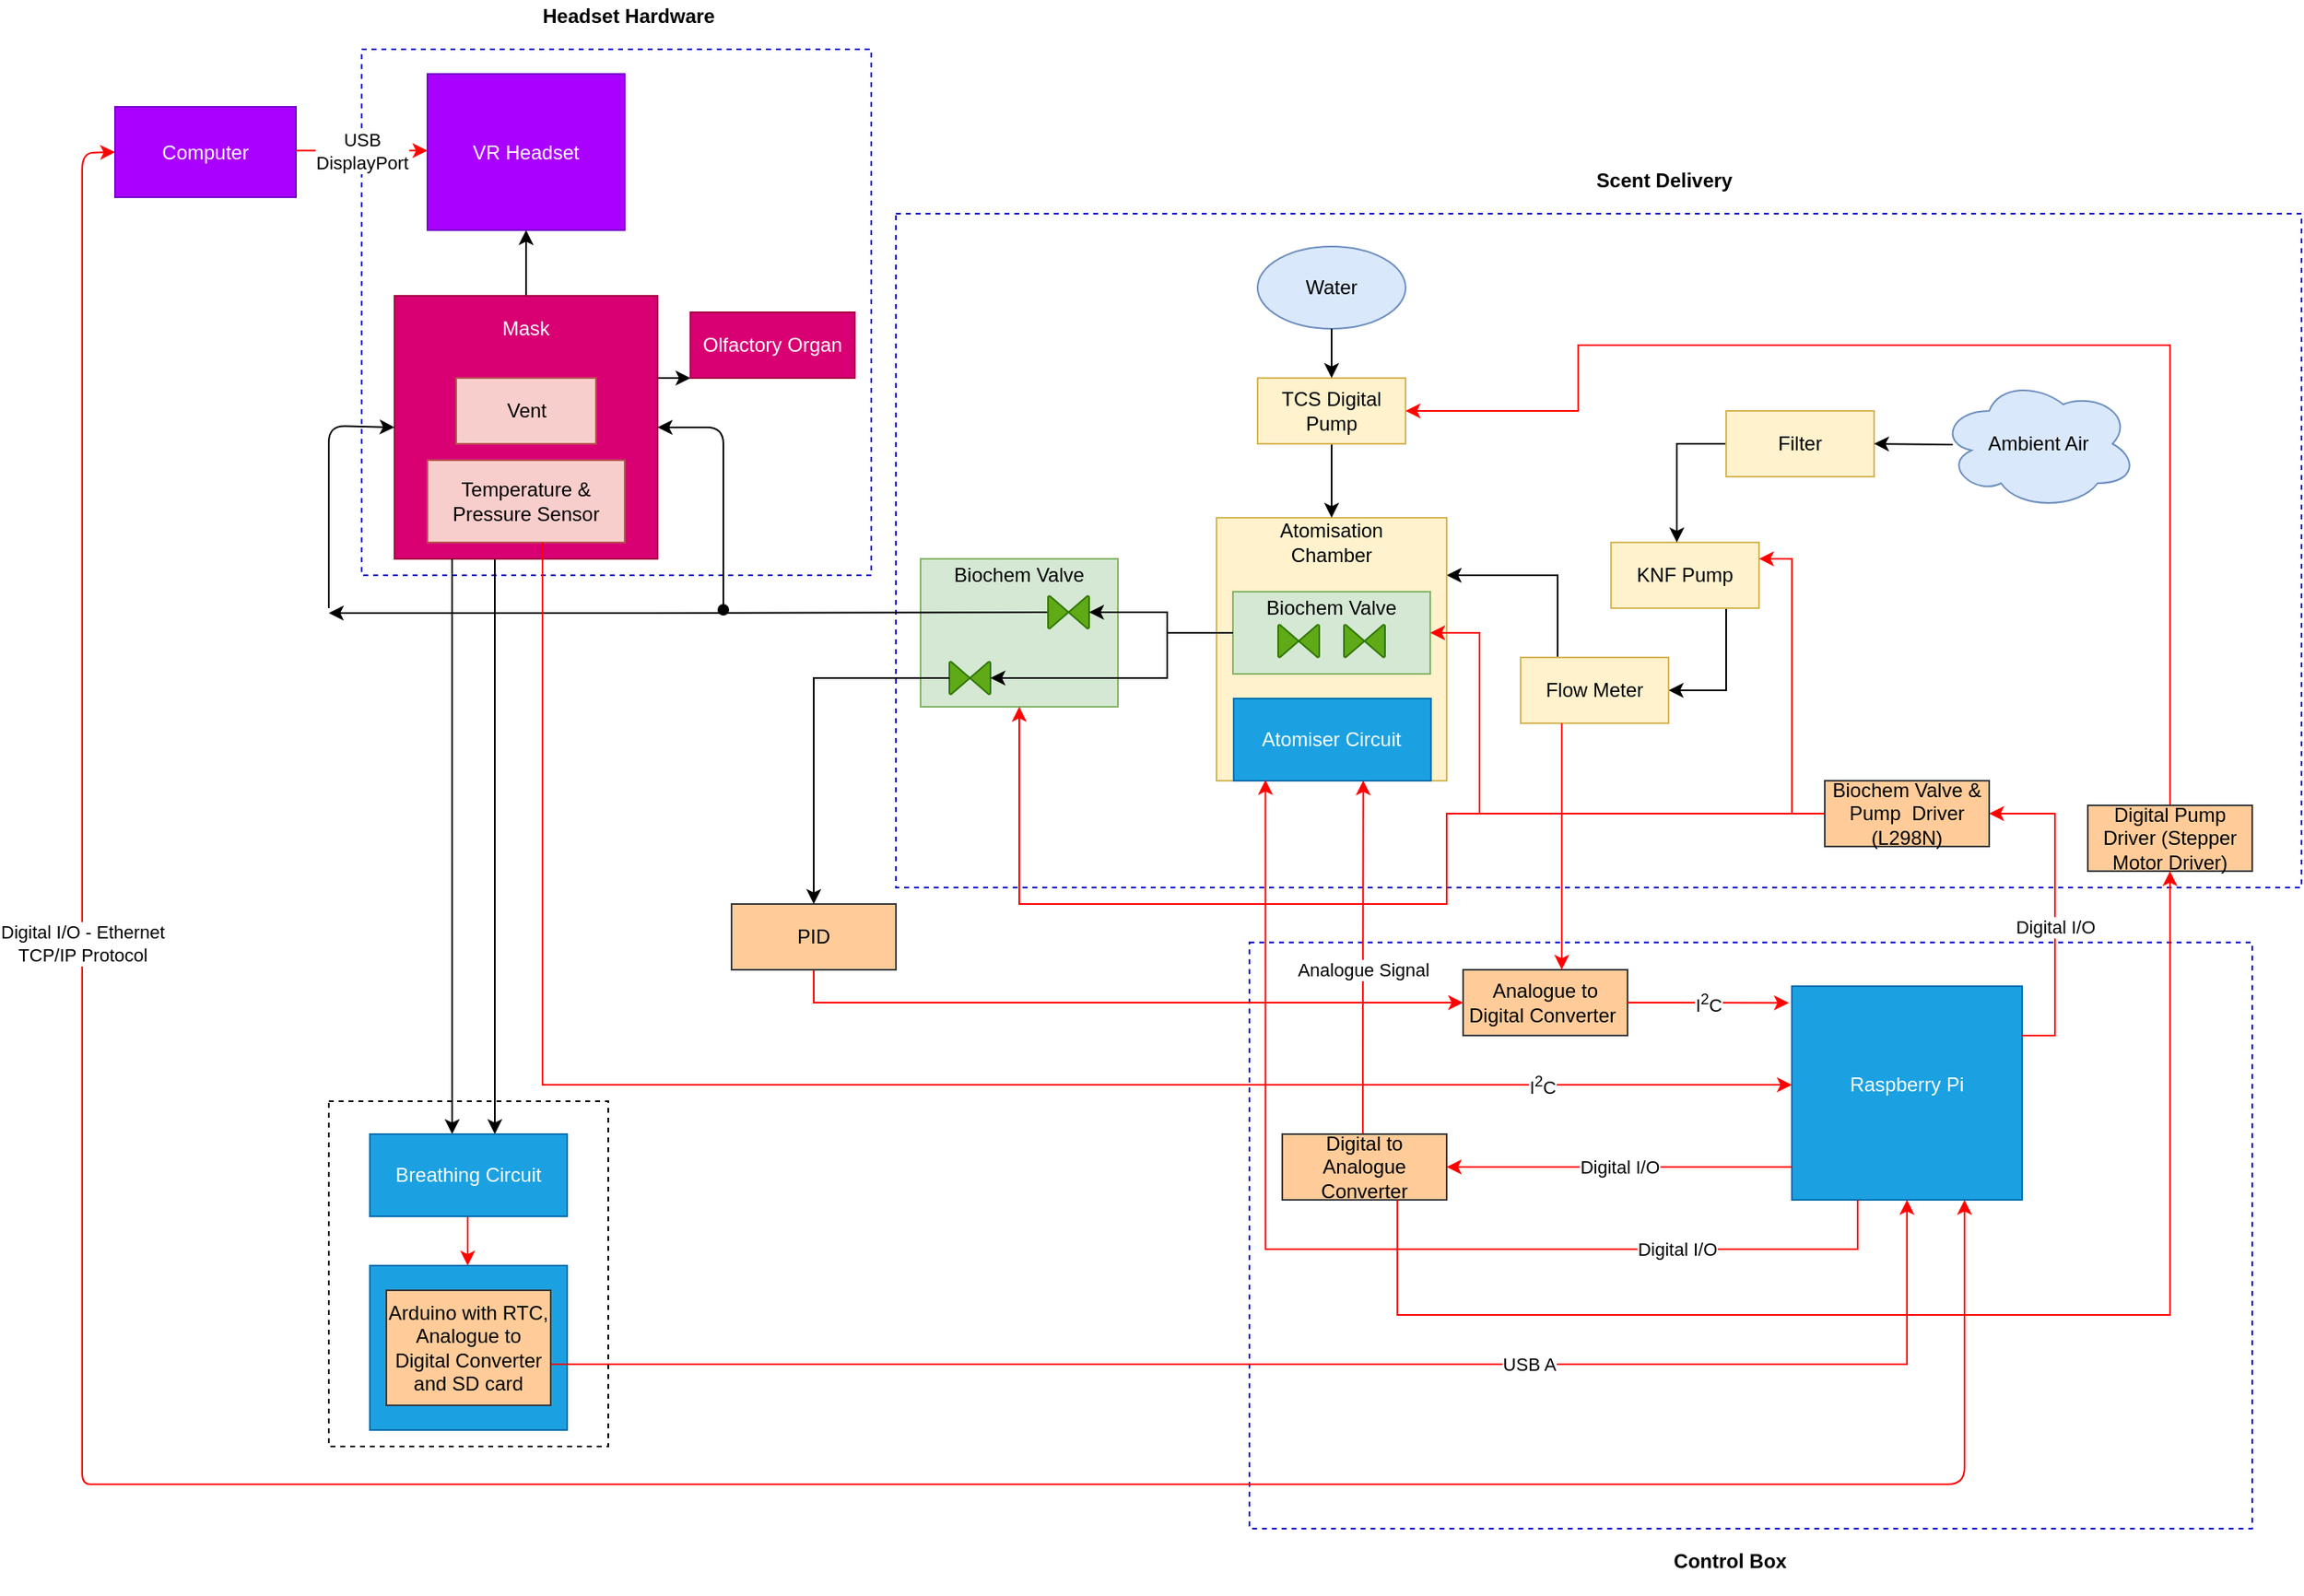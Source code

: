 <mxfile version="12.6.7"><diagram id="UDE54Ki5REJm1dj2dCYk" name="Page-1"><mxGraphModel dx="539" dy="268" grid="1" gridSize="10" guides="1" tooltips="1" connect="1" arrows="1" fold="1" page="1" pageScale="1" pageWidth="1654" pageHeight="1169" math="0" shadow="0"><root><mxCell id="0"/><mxCell id="1" parent="0"/><mxCell id="KsjUvWZrZ6NFEE4TNXLc-52" value="" style="rounded=0;whiteSpace=wrap;html=1;dashed=1;fillColor=none;strokeColor=#0000CC;" parent="1" vertex="1"><mxGeometry x="860" y="583.33" width="610" height="356.67" as="geometry"/></mxCell><mxCell id="KsjUvWZrZ6NFEE4TNXLc-51" value="" style="rounded=0;whiteSpace=wrap;html=1;dashed=1;fillColor=none;strokeColor=#0000CC;" parent="1" vertex="1"><mxGeometry x="645" y="140" width="855" height="410" as="geometry"/></mxCell><mxCell id="KsjUvWZrZ6NFEE4TNXLc-16" value="" style="rounded=0;whiteSpace=wrap;html=1;dashed=1;fillColor=none;strokeColor=#0000CC;" parent="1" vertex="1"><mxGeometry x="320" y="40" width="310" height="320" as="geometry"/></mxCell><mxCell id="5q2PD9EDrP_lLmSWRqvr-12" value="" style="rounded=0;whiteSpace=wrap;html=1;dashed=1;fillColor=none;" parent="1" vertex="1"><mxGeometry x="300" y="680" width="170" height="210" as="geometry"/></mxCell><mxCell id="lvZ3yqOvPhswtfRdHpcg-43" value="" style="edgeStyle=orthogonalEdgeStyle;rounded=0;orthogonalLoop=1;jettySize=auto;html=1;" parent="1" source="lvZ3yqOvPhswtfRdHpcg-1" target="lvZ3yqOvPhswtfRdHpcg-13" edge="1"><mxGeometry relative="1" as="geometry"><Array as="points"><mxPoint x="1150" y="430"/></Array></mxGeometry></mxCell><mxCell id="lvZ3yqOvPhswtfRdHpcg-1" value="KNF Pump" style="rounded=0;whiteSpace=wrap;html=1;fillColor=#fff2cc;strokeColor=#d6b656;" parent="1" vertex="1"><mxGeometry x="1080" y="340" width="90" height="40" as="geometry"/></mxCell><mxCell id="lvZ3yqOvPhswtfRdHpcg-44" value="" style="edgeStyle=orthogonalEdgeStyle;rounded=0;orthogonalLoop=1;jettySize=auto;html=1;" parent="1" source="lvZ3yqOvPhswtfRdHpcg-3" target="lvZ3yqOvPhswtfRdHpcg-1" edge="1"><mxGeometry relative="1" as="geometry"><Array as="points"><mxPoint x="1120" y="280"/></Array></mxGeometry></mxCell><mxCell id="lvZ3yqOvPhswtfRdHpcg-3" value="Filter" style="rounded=0;whiteSpace=wrap;html=1;fillColor=#fff2cc;strokeColor=#d6b656;" parent="1" vertex="1"><mxGeometry x="1150" y="260" width="90" height="40" as="geometry"/></mxCell><mxCell id="lvZ3yqOvPhswtfRdHpcg-7" value="" style="endArrow=classic;html=1;exitX=0.065;exitY=0.506;exitDx=0;exitDy=0;exitPerimeter=0;" parent="1" source="lvZ3yqOvPhswtfRdHpcg-9" edge="1"><mxGeometry width="50" height="50" relative="1" as="geometry"><mxPoint x="1190" y="280" as="sourcePoint"/><mxPoint x="1240" y="280" as="targetPoint"/></mxGeometry></mxCell><mxCell id="lvZ3yqOvPhswtfRdHpcg-9" value="Ambient Air" style="ellipse;shape=cloud;whiteSpace=wrap;html=1;fillColor=#dae8fc;strokeColor=#6c8ebf;" parent="1" vertex="1"><mxGeometry x="1280" y="240" width="120" height="80" as="geometry"/></mxCell><mxCell id="I-spspIl3WtS-gLcuEKm-8" value="" style="edgeStyle=orthogonalEdgeStyle;rounded=0;orthogonalLoop=1;jettySize=auto;html=1;strokeColor=#000000;exitX=0.25;exitY=0;exitDx=0;exitDy=0;" edge="1" parent="1" source="lvZ3yqOvPhswtfRdHpcg-13" target="lvZ3yqOvPhswtfRdHpcg-16"><mxGeometry relative="1" as="geometry"><Array as="points"><mxPoint x="1048" y="360"/></Array></mxGeometry></mxCell><mxCell id="lvZ3yqOvPhswtfRdHpcg-13" value="Flow Meter" style="rounded=0;whiteSpace=wrap;html=1;fillColor=#fff2cc;strokeColor=#d6b656;" parent="1" vertex="1"><mxGeometry x="1025" y="410" width="90" height="40" as="geometry"/></mxCell><mxCell id="lvZ3yqOvPhswtfRdHpcg-23" value="" style="group;fillColor=#fff2cc;strokeColor=#d6b656;" parent="1" vertex="1" connectable="0"><mxGeometry x="840" y="325" width="140.0" height="160" as="geometry"/></mxCell><mxCell id="lvZ3yqOvPhswtfRdHpcg-16" value="&lt;p style=&quot;line-height: 120%&quot;&gt;&lt;br&gt;&lt;/p&gt;" style="rounded=0;whiteSpace=wrap;html=1;align=center;fillColor=#fff2cc;strokeColor=#d6b656;" parent="lvZ3yqOvPhswtfRdHpcg-23" vertex="1"><mxGeometry width="140" height="160" as="geometry"/></mxCell><mxCell id="lvZ3yqOvPhswtfRdHpcg-17" value="Atomisation Chamber" style="text;html=1;strokeColor=none;fillColor=none;align=center;verticalAlign=middle;whiteSpace=wrap;rounded=0;" parent="lvZ3yqOvPhswtfRdHpcg-23" vertex="1"><mxGeometry x="15.14" y="5" width="109.72" height="20" as="geometry"/></mxCell><mxCell id="lvZ3yqOvPhswtfRdHpcg-50" value="" style="group" parent="lvZ3yqOvPhswtfRdHpcg-23" vertex="1" connectable="0"><mxGeometry x="10" y="45" width="120" height="50" as="geometry"/></mxCell><mxCell id="lvZ3yqOvPhswtfRdHpcg-48" value="" style="rounded=0;whiteSpace=wrap;html=1;fillColor=#d5e8d4;strokeColor=#82b366;" parent="lvZ3yqOvPhswtfRdHpcg-50" vertex="1"><mxGeometry width="120" height="50" as="geometry"/></mxCell><mxCell id="lvZ3yqOvPhswtfRdHpcg-49" value="Biochem Valve" style="text;html=1;strokeColor=none;fillColor=none;align=center;verticalAlign=middle;whiteSpace=wrap;rounded=0;" parent="lvZ3yqOvPhswtfRdHpcg-50" vertex="1"><mxGeometry x="15" width="90" height="20" as="geometry"/></mxCell><mxCell id="lvZ3yqOvPhswtfRdHpcg-46" value="" style="verticalLabelPosition=bottom;verticalAlign=top;html=1;shape=mxgraph.flowchart.collate;rotation=-90;fillColor=#60a917;strokeColor=#2D7600;fontColor=#ffffff;" parent="lvZ3yqOvPhswtfRdHpcg-50" vertex="1"><mxGeometry x="70" y="17.5" width="20" height="25" as="geometry"/></mxCell><mxCell id="lvZ3yqOvPhswtfRdHpcg-45" value="" style="verticalLabelPosition=bottom;verticalAlign=top;html=1;shape=mxgraph.flowchart.collate;rotation=-90;fillColor=#60a917;strokeColor=#2D7600;fontColor=#ffffff;" parent="lvZ3yqOvPhswtfRdHpcg-50" vertex="1"><mxGeometry x="30" y="17.5" width="20" height="25" as="geometry"/></mxCell><mxCell id="lvZ3yqOvPhswtfRdHpcg-21" value="Atomiser Circuit" style="rounded=0;whiteSpace=wrap;html=1;fillColor=#1ba1e2;strokeColor=#006EAF;fontColor=#ffffff;" parent="lvZ3yqOvPhswtfRdHpcg-23" vertex="1"><mxGeometry x="10.44" y="110" width="120" height="50" as="geometry"/></mxCell><mxCell id="lvZ3yqOvPhswtfRdHpcg-24" value="Water" style="ellipse;whiteSpace=wrap;html=1;fillColor=#dae8fc;strokeColor=#6c8ebf;" parent="1" vertex="1"><mxGeometry x="865" y="160" width="90" height="50" as="geometry"/></mxCell><mxCell id="5q2PD9EDrP_lLmSWRqvr-20" value="" style="edgeStyle=orthogonalEdgeStyle;rounded=0;orthogonalLoop=1;jettySize=auto;html=1;entryX=0.5;entryY=0;entryDx=0;entryDy=0;" parent="1" source="lvZ3yqOvPhswtfRdHpcg-25" target="lvZ3yqOvPhswtfRdHpcg-16" edge="1"><mxGeometry relative="1" as="geometry"><mxPoint x="844" y="370" as="targetPoint"/></mxGeometry></mxCell><mxCell id="lvZ3yqOvPhswtfRdHpcg-25" value="TCS Digital Pump" style="rounded=0;whiteSpace=wrap;html=1;fillColor=#fff2cc;strokeColor=#d6b656;" parent="1" vertex="1"><mxGeometry x="865.0" y="240" width="90" height="40" as="geometry"/></mxCell><mxCell id="uaSbSQkmHxQ9lY7O9T3P-39" value="" style="edgeStyle=orthogonalEdgeStyle;rounded=0;orthogonalLoop=1;jettySize=auto;html=1;" parent="1" source="lvZ3yqOvPhswtfRdHpcg-37" edge="1"><mxGeometry relative="1" as="geometry"><mxPoint x="401" y="700" as="targetPoint"/><Array as="points"><mxPoint x="401" y="430"/><mxPoint x="401" y="430"/></Array></mxGeometry></mxCell><mxCell id="KsjUvWZrZ6NFEE4TNXLc-8" value="" style="edgeStyle=orthogonalEdgeStyle;rounded=0;orthogonalLoop=1;jettySize=auto;html=1;fontColor=#FFFFFF;" parent="1" source="lvZ3yqOvPhswtfRdHpcg-37" target="5q2PD9EDrP_lLmSWRqvr-92" edge="1"><mxGeometry relative="1" as="geometry"/></mxCell><mxCell id="KsjUvWZrZ6NFEE4TNXLc-13" value="" style="edgeStyle=orthogonalEdgeStyle;rounded=0;orthogonalLoop=1;jettySize=auto;html=1;fontColor=#FFFFFF;" parent="1" source="lvZ3yqOvPhswtfRdHpcg-37" target="KsjUvWZrZ6NFEE4TNXLc-12" edge="1"><mxGeometry relative="1" as="geometry"><Array as="points"><mxPoint x="500" y="220"/><mxPoint x="500" y="220"/></Array></mxGeometry></mxCell><mxCell id="lvZ3yqOvPhswtfRdHpcg-37" value="" style="rounded=0;whiteSpace=wrap;html=1;fillColor=#d80073;strokeColor=#A50040;fontColor=#ffffff;" parent="1" vertex="1"><mxGeometry x="340" y="190" width="160" height="160" as="geometry"/></mxCell><mxCell id="KsjUvWZrZ6NFEE4TNXLc-12" value="Olfactory Organ" style="rounded=0;whiteSpace=wrap;html=1;fillColor=#d80073;strokeColor=#A50040;fontColor=#ffffff;" parent="1" vertex="1"><mxGeometry x="520" y="200" width="100" height="40" as="geometry"/></mxCell><mxCell id="lvZ3yqOvPhswtfRdHpcg-40" value="Temperature &amp;amp; Pressure Sensor" style="rounded=0;whiteSpace=wrap;html=1;fillColor=#f8cecc;strokeColor=#b85450;" parent="1" vertex="1"><mxGeometry x="360" y="290" width="120" height="50" as="geometry"/></mxCell><mxCell id="lvZ3yqOvPhswtfRdHpcg-63" value="" style="group" parent="1" vertex="1" connectable="0"><mxGeometry x="1190" y="610" width="205" height="370" as="geometry"/></mxCell><mxCell id="lvZ3yqOvPhswtfRdHpcg-57" value="" style="rounded=0;whiteSpace=wrap;html=1;fillColor=#1ba1e2;strokeColor=#006EAF;fontColor=#ffffff;" parent="lvZ3yqOvPhswtfRdHpcg-63" vertex="1"><mxGeometry width="140" height="130" as="geometry"/></mxCell><mxCell id="lvZ3yqOvPhswtfRdHpcg-60" value="&lt;font color=&quot;#ffffff&quot;&gt;Raspberry Pi&lt;/font&gt;" style="text;html=1;strokeColor=none;fillColor=none;align=center;verticalAlign=middle;whiteSpace=wrap;rounded=0;fontColor=#000000;" parent="lvZ3yqOvPhswtfRdHpcg-63" vertex="1"><mxGeometry x="20" y="50" width="100" height="20" as="geometry"/></mxCell><mxCell id="5q2PD9EDrP_lLmSWRqvr-75" value="Analogue to Digital Converter&amp;nbsp;" style="rounded=0;whiteSpace=wrap;html=1;fillColor=#ffcc99;strokeColor=#36393d;" parent="lvZ3yqOvPhswtfRdHpcg-63" vertex="1"><mxGeometry x="-200" y="-10" width="100" height="40" as="geometry"/></mxCell><mxCell id="5q2PD9EDrP_lLmSWRqvr-83" value="I&lt;sup&gt;2&lt;/sup&gt;C" style="edgeStyle=orthogonalEdgeStyle;rounded=0;orthogonalLoop=1;jettySize=auto;html=1;strokeColor=#FF0000;entryX=-0.013;entryY=0.078;entryDx=0;entryDy=0;entryPerimeter=0;exitX=1;exitY=0.5;exitDx=0;exitDy=0;" parent="lvZ3yqOvPhswtfRdHpcg-63" source="5q2PD9EDrP_lLmSWRqvr-75" target="lvZ3yqOvPhswtfRdHpcg-57" edge="1"><mxGeometry relative="1" as="geometry"><mxPoint x="-130" y="10" as="targetPoint"/><Array as="points"><mxPoint x="-90" y="10"/><mxPoint x="-90" y="10"/></Array><mxPoint as="offset"/></mxGeometry></mxCell><mxCell id="lvZ3yqOvPhswtfRdHpcg-66" value="" style="group" parent="1" vertex="1" connectable="0"><mxGeometry x="660" y="350" width="120" height="90" as="geometry"/></mxCell><mxCell id="lvZ3yqOvPhswtfRdHpcg-67" value="" style="rounded=0;whiteSpace=wrap;html=1;fillColor=#d5e8d4;strokeColor=#82b366;" parent="lvZ3yqOvPhswtfRdHpcg-66" vertex="1"><mxGeometry width="120" height="90" as="geometry"/></mxCell><mxCell id="lvZ3yqOvPhswtfRdHpcg-68" value="Biochem Valve" style="text;html=1;strokeColor=none;fillColor=none;align=center;verticalAlign=middle;whiteSpace=wrap;rounded=0;" parent="lvZ3yqOvPhswtfRdHpcg-66" vertex="1"><mxGeometry x="15" width="90" height="20" as="geometry"/></mxCell><mxCell id="I-spspIl3WtS-gLcuEKm-10" value="" style="edgeStyle=orthogonalEdgeStyle;rounded=0;orthogonalLoop=1;jettySize=auto;html=1;strokeColor=#000000;" edge="1" parent="lvZ3yqOvPhswtfRdHpcg-66" source="uaSbSQkmHxQ9lY7O9T3P-15"><mxGeometry relative="1" as="geometry"><mxPoint x="-360" y="33" as="targetPoint"/><Array as="points"><mxPoint x="-166" y="33"/></Array></mxGeometry></mxCell><mxCell id="uaSbSQkmHxQ9lY7O9T3P-15" value="" style="verticalLabelPosition=bottom;verticalAlign=top;html=1;shape=mxgraph.flowchart.collate;rotation=-90;fillColor=#60a917;strokeColor=#2D7600;fontColor=#ffffff;" parent="lvZ3yqOvPhswtfRdHpcg-66" vertex="1"><mxGeometry x="80" y="20" width="20" height="25" as="geometry"/></mxCell><mxCell id="uaSbSQkmHxQ9lY7O9T3P-21" value="" style="verticalLabelPosition=bottom;verticalAlign=top;html=1;shape=mxgraph.flowchart.collate;rotation=-90;fillColor=#60a917;strokeColor=#2D7600;fontColor=#ffffff;" parent="lvZ3yqOvPhswtfRdHpcg-66" vertex="1"><mxGeometry x="20" y="60" width="20" height="25" as="geometry"/></mxCell><mxCell id="lvZ3yqOvPhswtfRdHpcg-89" value="" style="endArrow=classic;html=1;fontColor=#000000;strokeColor=#000000;startArrow=oval;startFill=1;" parent="lvZ3yqOvPhswtfRdHpcg-66" edge="1"><mxGeometry width="50" height="50" relative="1" as="geometry"><mxPoint x="-120" y="31" as="sourcePoint"/><mxPoint x="-160" y="-80" as="targetPoint"/><Array as="points"><mxPoint x="-120" y="-19"/><mxPoint x="-120" y="-80"/></Array></mxGeometry></mxCell><mxCell id="uaSbSQkmHxQ9lY7O9T3P-40" value="" style="edgeStyle=orthogonalEdgeStyle;rounded=0;orthogonalLoop=1;jettySize=auto;html=1;entryX=0.417;entryY=0;entryDx=0;entryDy=0;entryPerimeter=0;" parent="1" target="5q2PD9EDrP_lLmSWRqvr-5" edge="1"><mxGeometry relative="1" as="geometry"><mxPoint x="375" y="350" as="sourcePoint"/><mxPoint x="375" y="680" as="targetPoint"/><Array as="points"><mxPoint x="375" y="440"/><mxPoint x="375" y="440"/></Array></mxGeometry></mxCell><mxCell id="5q2PD9EDrP_lLmSWRqvr-6" value="Breathing Circuit" style="text;html=1;strokeColor=none;fillColor=none;align=center;verticalAlign=middle;whiteSpace=wrap;rounded=0;fontColor=#FFFFFF;" parent="1" vertex="1"><mxGeometry x="325" y="800" width="110" height="20" as="geometry"/></mxCell><mxCell id="uaSbSQkmHxQ9lY7O9T3P-45" value="Text" style="text;html=1;align=center;verticalAlign=middle;resizable=0;points=[];autosize=1;fontColor=#FFFFFF;" parent="1" vertex="1"><mxGeometry x="654" y="734" width="40" height="20" as="geometry"/></mxCell><mxCell id="5q2PD9EDrP_lLmSWRqvr-8" value="" style="edgeStyle=orthogonalEdgeStyle;rounded=0;orthogonalLoop=1;jettySize=auto;html=1;strokeColor=#FF0000;" parent="1" edge="1"><mxGeometry relative="1" as="geometry"><mxPoint x="384.5" y="750" as="sourcePoint"/><mxPoint x="384.5" y="780" as="targetPoint"/></mxGeometry></mxCell><mxCell id="5q2PD9EDrP_lLmSWRqvr-5" value="Breathing Circuit" style="rounded=0;whiteSpace=wrap;html=1;fillColor=#1ba1e2;strokeColor=#006EAF;fontColor=#ffffff;" parent="1" vertex="1"><mxGeometry x="325" y="700" width="120" height="50" as="geometry"/></mxCell><mxCell id="5q2PD9EDrP_lLmSWRqvr-9" value="" style="rounded=0;whiteSpace=wrap;html=1;fillColor=#1ba1e2;strokeColor=#006EAF;fontColor=#ffffff;" parent="1" vertex="1"><mxGeometry x="325" y="780" width="120" height="100" as="geometry"/></mxCell><mxCell id="5q2PD9EDrP_lLmSWRqvr-49" value="USB A" style="edgeStyle=orthogonalEdgeStyle;rounded=0;orthogonalLoop=1;jettySize=auto;html=1;entryX=0.5;entryY=1;entryDx=0;entryDy=0;strokeColor=#FF0000;" parent="1" source="5q2PD9EDrP_lLmSWRqvr-1" target="lvZ3yqOvPhswtfRdHpcg-57" edge="1"><mxGeometry x="0.286" relative="1" as="geometry"><mxPoint x="540" y="690" as="targetPoint"/><Array as="points"><mxPoint x="1260" y="840"/></Array><mxPoint as="offset"/></mxGeometry></mxCell><mxCell id="5q2PD9EDrP_lLmSWRqvr-1" value="Arduino with RTC, Analogue to Digital Converter and SD card" style="rounded=0;whiteSpace=wrap;html=1;fillColor=#ffcc99;strokeColor=#36393d;" parent="1" vertex="1"><mxGeometry x="335" y="795" width="100" height="70" as="geometry"/></mxCell><mxCell id="5q2PD9EDrP_lLmSWRqvr-31" value="Digital I/O" style="edgeStyle=orthogonalEdgeStyle;rounded=0;orthogonalLoop=1;jettySize=auto;html=1;entryX=1;entryY=0.5;entryDx=0;entryDy=0;strokeColor=#FF0000;" parent="1" target="5q2PD9EDrP_lLmSWRqvr-14" edge="1"><mxGeometry x="-0.111" relative="1" as="geometry"><mxPoint x="1330" y="640" as="sourcePoint"/><mxPoint x="1080" y="570" as="targetPoint"/><Array as="points"><mxPoint x="1350" y="640"/><mxPoint x="1350" y="505"/></Array><mxPoint as="offset"/></mxGeometry></mxCell><mxCell id="KsjUvWZrZ6NFEE4TNXLc-42" value="" style="edgeStyle=orthogonalEdgeStyle;rounded=0;orthogonalLoop=1;jettySize=auto;html=1;strokeColor=#FF0000;fontColor=#000000;entryX=0.5;entryY=1;entryDx=0;entryDy=0;" parent="1" source="5q2PD9EDrP_lLmSWRqvr-14" target="lvZ3yqOvPhswtfRdHpcg-67" edge="1"><mxGeometry relative="1" as="geometry"><mxPoint x="1070" y="505" as="targetPoint"/><Array as="points"><mxPoint x="980" y="505"/><mxPoint x="980" y="560"/><mxPoint x="720" y="560"/></Array></mxGeometry></mxCell><mxCell id="KsjUvWZrZ6NFEE4TNXLc-45" value="" style="edgeStyle=orthogonalEdgeStyle;rounded=0;orthogonalLoop=1;jettySize=auto;html=1;strokeColor=#FF0000;fontColor=#000000;entryX=1;entryY=0.5;entryDx=0;entryDy=0;" parent="1" source="5q2PD9EDrP_lLmSWRqvr-14" target="lvZ3yqOvPhswtfRdHpcg-48" edge="1"><mxGeometry relative="1" as="geometry"><mxPoint x="1200" y="405" as="targetPoint"/><Array as="points"><mxPoint x="1000" y="505"/><mxPoint x="1000" y="395"/></Array></mxGeometry></mxCell><mxCell id="8PWC9gUfZjrd8dSW9roK-2" value="" style="edgeStyle=orthogonalEdgeStyle;rounded=0;orthogonalLoop=1;jettySize=auto;html=1;entryX=1;entryY=0.25;entryDx=0;entryDy=0;strokeColor=#FF0000;" parent="1" source="5q2PD9EDrP_lLmSWRqvr-14" target="lvZ3yqOvPhswtfRdHpcg-1" edge="1"><mxGeometry relative="1" as="geometry"><mxPoint x="1260" y="405" as="targetPoint"/></mxGeometry></mxCell><mxCell id="5q2PD9EDrP_lLmSWRqvr-14" value="Biochem Valve &amp;amp; Pump&amp;nbsp; Driver (L298N)" style="rounded=0;whiteSpace=wrap;html=1;fillColor=#ffcc99;strokeColor=#36393d;" parent="1" vertex="1"><mxGeometry x="1210" y="485" width="100" height="40" as="geometry"/></mxCell><mxCell id="5q2PD9EDrP_lLmSWRqvr-64" style="edgeStyle=orthogonalEdgeStyle;rounded=0;orthogonalLoop=1;jettySize=auto;html=1;exitX=0.5;exitY=0;exitDx=0;exitDy=0;strokeColor=#FF0000;entryX=1;entryY=0.5;entryDx=0;entryDy=0;" parent="1" source="5q2PD9EDrP_lLmSWRqvr-32" target="lvZ3yqOvPhswtfRdHpcg-25" edge="1"><mxGeometry relative="1" as="geometry"><mxPoint x="1010" y="306" as="targetPoint"/><Array as="points"><mxPoint x="1420" y="220"/><mxPoint x="1060" y="220"/><mxPoint x="1060" y="260"/></Array></mxGeometry></mxCell><mxCell id="5q2PD9EDrP_lLmSWRqvr-32" value="Digital Pump Driver (Stepper Motor Driver)" style="rounded=0;whiteSpace=wrap;html=1;fillColor=#ffcc99;strokeColor=#36393d;" parent="1" vertex="1"><mxGeometry x="1370" y="500" width="100" height="40" as="geometry"/></mxCell><mxCell id="5q2PD9EDrP_lLmSWRqvr-40" value="I&lt;sup&gt;2&lt;/sup&gt;C&lt;sup&gt;&lt;br&gt;&lt;/sup&gt;" style="edgeStyle=orthogonalEdgeStyle;rounded=0;orthogonalLoop=1;jettySize=auto;html=1;strokeColor=#FF0000;" parent="1" source="lvZ3yqOvPhswtfRdHpcg-40" target="lvZ3yqOvPhswtfRdHpcg-57" edge="1"><mxGeometry x="0.72" relative="1" as="geometry"><mxPoint x="420" y="420" as="targetPoint"/><Array as="points"><mxPoint x="430" y="670"/></Array><mxPoint as="offset"/></mxGeometry></mxCell><mxCell id="KsjUvWZrZ6NFEE4TNXLc-48" value="Analogue Signal" style="edgeStyle=orthogonalEdgeStyle;rounded=0;orthogonalLoop=1;jettySize=auto;html=1;strokeColor=#FF0000;fontColor=#000000;entryX=0.657;entryY=0.996;entryDx=0;entryDy=0;entryPerimeter=0;" parent="1" source="5q2PD9EDrP_lLmSWRqvr-51" target="lvZ3yqOvPhswtfRdHpcg-21" edge="1"><mxGeometry x="-0.071" relative="1" as="geometry"><mxPoint x="930" y="620" as="targetPoint"/><Array as="points"><mxPoint x="929" y="650"/><mxPoint x="929" y="650"/></Array><mxPoint as="offset"/></mxGeometry></mxCell><mxCell id="5q2PD9EDrP_lLmSWRqvr-51" value="Digital to Analogue Converter" style="rounded=0;whiteSpace=wrap;html=1;fillColor=#ffcc99;strokeColor=#36393d;" parent="1" vertex="1"><mxGeometry x="880" y="700" width="100" height="40" as="geometry"/></mxCell><mxCell id="5q2PD9EDrP_lLmSWRqvr-74" value="Digital I/O - Ethernet&lt;br&gt;TCP/IP Protocol" style="endArrow=classic;startArrow=classic;html=1;entryX=0.75;entryY=1;entryDx=0;entryDy=0;strokeColor=#FF0000;exitX=0;exitY=0.5;exitDx=0;exitDy=0;" parent="1" source="5q2PD9EDrP_lLmSWRqvr-93" target="lvZ3yqOvPhswtfRdHpcg-57" edge="1"><mxGeometry x="-0.533" width="50" height="50" relative="1" as="geometry"><mxPoint x="130" y="933" as="sourcePoint"/><mxPoint x="330" y="980" as="targetPoint"/><Array as="points"><mxPoint x="150" y="103"/><mxPoint x="150" y="140"/><mxPoint x="150" y="500"/><mxPoint x="150" y="890"/><mxPoint x="150" y="913"/><mxPoint x="160" y="913"/><mxPoint x="945" y="913"/><mxPoint x="1135" y="913"/><mxPoint x="1295" y="913"/></Array><mxPoint as="offset"/></mxGeometry></mxCell><mxCell id="5q2PD9EDrP_lLmSWRqvr-77" value="" style="edgeStyle=orthogonalEdgeStyle;rounded=0;orthogonalLoop=1;jettySize=auto;html=1;strokeColor=#FF0000;" parent="1" source="lvZ3yqOvPhswtfRdHpcg-13" target="5q2PD9EDrP_lLmSWRqvr-75" edge="1"><mxGeometry relative="1" as="geometry"><mxPoint x="1000" y="480" as="sourcePoint"/><Array as="points"><mxPoint x="1050" y="570"/><mxPoint x="1050" y="570"/></Array></mxGeometry></mxCell><mxCell id="KsjUvWZrZ6NFEE4TNXLc-9" value="&lt;font color=&quot;#000000&quot;&gt;USB&lt;br&gt;DisplayPort&lt;br&gt;&lt;/font&gt;" style="edgeStyle=orthogonalEdgeStyle;rounded=0;orthogonalLoop=1;jettySize=auto;html=1;fontColor=#FFFFFF;strokeColor=#FF0000;" parent="1" edge="1"><mxGeometry relative="1" as="geometry"><mxPoint x="280" y="101.67" as="sourcePoint"/><mxPoint x="360" y="101.67" as="targetPoint"/></mxGeometry></mxCell><mxCell id="5q2PD9EDrP_lLmSWRqvr-92" value="VR Headset" style="rounded=0;whiteSpace=wrap;html=1;fillColor=#aa00ff;strokeColor=#7700CC;fontColor=#ffffff;" parent="1" vertex="1"><mxGeometry x="360" y="55" width="120" height="95" as="geometry"/></mxCell><mxCell id="5q2PD9EDrP_lLmSWRqvr-93" value="Computer" style="rounded=0;whiteSpace=wrap;html=1;fillColor=#aa00ff;strokeColor=#7700CC;fontColor=#ffffff;" parent="1" vertex="1"><mxGeometry x="170" y="75" width="110" height="55" as="geometry"/></mxCell><mxCell id="KsjUvWZrZ6NFEE4TNXLc-4" value="Vent" style="rounded=0;whiteSpace=wrap;html=1;fillColor=#f8cecc;strokeColor=#b85450;" parent="1" vertex="1"><mxGeometry x="377.5" y="240" width="85" height="40" as="geometry"/></mxCell><mxCell id="KsjUvWZrZ6NFEE4TNXLc-7" value="Mask" style="text;html=1;strokeColor=none;fillColor=none;align=center;verticalAlign=middle;whiteSpace=wrap;rounded=0;fontColor=#FFFFFF;" parent="1" vertex="1"><mxGeometry x="400" y="200" width="40" height="20" as="geometry"/></mxCell><mxCell id="KsjUvWZrZ6NFEE4TNXLc-24" value="" style="edgeStyle=orthogonalEdgeStyle;rounded=0;orthogonalLoop=1;jettySize=auto;html=1;fontColor=#000000;strokeColor=#FF0000;" parent="1" target="5q2PD9EDrP_lLmSWRqvr-32" edge="1"><mxGeometry relative="1" as="geometry"><mxPoint x="950" y="740" as="sourcePoint"/><mxPoint x="1420" y="580" as="targetPoint"/><Array as="points"><mxPoint x="950" y="810"/><mxPoint x="1420" y="810"/></Array></mxGeometry></mxCell><mxCell id="KsjUvWZrZ6NFEE4TNXLc-31" value="" style="endArrow=classic;html=1;strokeColor=#000000;fontColor=#000000;exitX=0.5;exitY=1;exitDx=0;exitDy=0;entryX=0.5;entryY=0;entryDx=0;entryDy=0;" parent="1" source="lvZ3yqOvPhswtfRdHpcg-24" target="lvZ3yqOvPhswtfRdHpcg-25" edge="1"><mxGeometry width="50" height="50" relative="1" as="geometry"><mxPoint x="840" y="990" as="sourcePoint"/><mxPoint x="890" y="940" as="targetPoint"/></mxGeometry></mxCell><mxCell id="KsjUvWZrZ6NFEE4TNXLc-32" value="Headset Hardware" style="text;html=1;strokeColor=none;fillColor=none;align=center;verticalAlign=middle;whiteSpace=wrap;rounded=0;dashed=1;fontColor=#000000;fontStyle=1" parent="1" vertex="1"><mxGeometry x="410" y="10" width="145" height="20" as="geometry"/></mxCell><mxCell id="KsjUvWZrZ6NFEE4TNXLc-34" value="" style="edgeStyle=orthogonalEdgeStyle;rounded=0;orthogonalLoop=1;jettySize=auto;html=1;strokeColor=#000000;fontColor=#000000;entryX=0.5;entryY=1;entryDx=0;entryDy=0;entryPerimeter=0;" parent="1" source="lvZ3yqOvPhswtfRdHpcg-48" target="uaSbSQkmHxQ9lY7O9T3P-21" edge="1"><mxGeometry relative="1" as="geometry"><mxPoint x="800" y="480" as="targetPoint"/><Array as="points"><mxPoint x="810" y="395"/><mxPoint x="810" y="423"/></Array></mxGeometry></mxCell><mxCell id="KsjUvWZrZ6NFEE4TNXLc-38" value="" style="edgeStyle=orthogonalEdgeStyle;rounded=0;orthogonalLoop=1;jettySize=auto;html=1;strokeColor=#000000;fontColor=#000000;entryX=0.5;entryY=1;entryDx=0;entryDy=0;entryPerimeter=0;" parent="1" source="lvZ3yqOvPhswtfRdHpcg-48" target="uaSbSQkmHxQ9lY7O9T3P-15" edge="1"><mxGeometry relative="1" as="geometry"><mxPoint x="770" y="395" as="targetPoint"/><Array as="points"><mxPoint x="810" y="395"/><mxPoint x="810" y="383"/></Array></mxGeometry></mxCell><mxCell id="KsjUvWZrZ6NFEE4TNXLc-50" value="Digital I/O" style="edgeStyle=orthogonalEdgeStyle;rounded=0;orthogonalLoop=1;jettySize=auto;html=1;strokeColor=#FF0000;fontColor=#000000;entryX=0.161;entryY=0.99;entryDx=0;entryDy=0;entryPerimeter=0;" parent="1" source="lvZ3yqOvPhswtfRdHpcg-57" target="lvZ3yqOvPhswtfRdHpcg-21" edge="1"><mxGeometry x="-0.586" relative="1" as="geometry"><mxPoint x="870" y="490" as="targetPoint"/><Array as="points"><mxPoint x="1230" y="770"/><mxPoint x="870" y="770"/></Array><mxPoint as="offset"/></mxGeometry></mxCell><mxCell id="KsjUvWZrZ6NFEE4TNXLc-53" value="Scent Delivery" style="text;html=1;strokeColor=none;fillColor=none;align=center;verticalAlign=middle;whiteSpace=wrap;rounded=0;dashed=1;fontColor=#000000;fontStyle=1" parent="1" vertex="1"><mxGeometry x="1040" y="110" width="145" height="20" as="geometry"/></mxCell><mxCell id="KsjUvWZrZ6NFEE4TNXLc-54" value="Control Box" style="text;html=1;strokeColor=none;fillColor=none;align=center;verticalAlign=middle;whiteSpace=wrap;rounded=0;dashed=1;fontColor=#000000;fontStyle=1" parent="1" vertex="1"><mxGeometry x="1080" y="950" width="145" height="20" as="geometry"/></mxCell><mxCell id="Vxlg88Pxno3OJVis1Nen-2" value="Digital I/O" style="edgeStyle=orthogonalEdgeStyle;rounded=0;orthogonalLoop=1;jettySize=auto;html=1;entryX=1;entryY=0.5;entryDx=0;entryDy=0;strokeColor=#FF0000;" parent="1" source="lvZ3yqOvPhswtfRdHpcg-57" target="5q2PD9EDrP_lLmSWRqvr-51" edge="1"><mxGeometry relative="1" as="geometry"><mxPoint x="1110" y="675" as="targetPoint"/><Array as="points"><mxPoint x="1140" y="720"/><mxPoint x="1140" y="720"/></Array></mxGeometry></mxCell><mxCell id="I-spspIl3WtS-gLcuEKm-7" value="" style="edgeStyle=orthogonalEdgeStyle;rounded=0;orthogonalLoop=1;jettySize=auto;html=1;entryX=0;entryY=0.5;entryDx=0;entryDy=0;strokeColor=#FF0000;" edge="1" parent="1" source="I-spspIl3WtS-gLcuEKm-1" target="5q2PD9EDrP_lLmSWRqvr-75"><mxGeometry relative="1" as="geometry"><mxPoint x="530" y="580" as="targetPoint"/><Array as="points"><mxPoint x="595" y="620"/></Array></mxGeometry></mxCell><mxCell id="I-spspIl3WtS-gLcuEKm-1" value="PID" style="rounded=0;whiteSpace=wrap;html=1;fillColor=#ffcc99;strokeColor=#36393d;" vertex="1" parent="1"><mxGeometry x="545" y="560" width="100" height="40" as="geometry"/></mxCell><mxCell id="I-spspIl3WtS-gLcuEKm-5" value="" style="edgeStyle=orthogonalEdgeStyle;rounded=0;orthogonalLoop=1;jettySize=auto;html=1;entryX=0.5;entryY=0;entryDx=0;entryDy=0;" edge="1" parent="1" source="uaSbSQkmHxQ9lY7O9T3P-21" target="I-spspIl3WtS-gLcuEKm-1"><mxGeometry relative="1" as="geometry"><mxPoint x="602.5" y="422.5" as="targetPoint"/><Array as="points"><mxPoint x="595" y="423"/></Array></mxGeometry></mxCell><mxCell id="I-spspIl3WtS-gLcuEKm-11" value="" style="endArrow=classic;html=1;fontColor=#000000;strokeColor=#000000;startArrow=none;startFill=0;" edge="1" parent="1"><mxGeometry width="50" height="50" relative="1" as="geometry"><mxPoint x="300" y="380" as="sourcePoint"/><mxPoint x="340" y="270" as="targetPoint"/><Array as="points"><mxPoint x="300" y="330"/><mxPoint x="300" y="269"/></Array></mxGeometry></mxCell></root></mxGraphModel></diagram></mxfile>